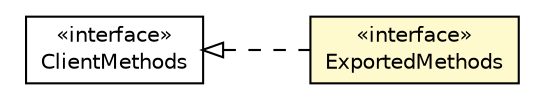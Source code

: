 #!/usr/local/bin/dot
#
# Class diagram 
# Generated by UMLGraph version R5_6-24-gf6e263 (http://www.umlgraph.org/)
#

digraph G {
	edge [fontname="Helvetica",fontsize=10,labelfontname="Helvetica",labelfontsize=10];
	node [fontname="Helvetica",fontsize=10,shape=plaintext];
	nodesep=0.25;
	ranksep=0.5;
	rankdir=LR;
	// org.senchalabs.gwt.gwtdriver.invoke.ExportedMethods
	c344 [label=<<table title="org.senchalabs.gwt.gwtdriver.invoke.ExportedMethods" border="0" cellborder="1" cellspacing="0" cellpadding="2" port="p" bgcolor="lemonChiffon" href="./ExportedMethods.html">
		<tr><td><table border="0" cellspacing="0" cellpadding="1">
<tr><td align="center" balign="center"> &#171;interface&#187; </td></tr>
<tr><td align="center" balign="center"> ExportedMethods </td></tr>
		</table></td></tr>
		</table>>, URL="./ExportedMethods.html", fontname="Helvetica", fontcolor="black", fontsize=10.0];
	// org.senchalabs.gwt.gwtdriver.invoke.ClientMethods
	c346 [label=<<table title="org.senchalabs.gwt.gwtdriver.invoke.ClientMethods" border="0" cellborder="1" cellspacing="0" cellpadding="2" port="p" href="./ClientMethods.html">
		<tr><td><table border="0" cellspacing="0" cellpadding="1">
<tr><td align="center" balign="center"> &#171;interface&#187; </td></tr>
<tr><td align="center" balign="center"> ClientMethods </td></tr>
		</table></td></tr>
		</table>>, URL="./ClientMethods.html", fontname="Helvetica", fontcolor="black", fontsize=10.0];
	//org.senchalabs.gwt.gwtdriver.invoke.ExportedMethods implements org.senchalabs.gwt.gwtdriver.invoke.ClientMethods
	c346:p -> c344:p [dir=back,arrowtail=empty,style=dashed];
}

